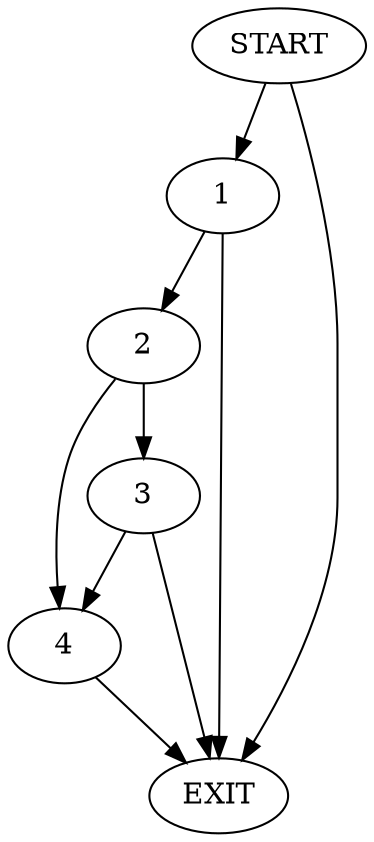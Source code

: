 digraph { 
0 [label="START"];
1;
2;
3;
4;
5[label="EXIT"];
0 -> 1;
0 -> 5;
1 -> 2;
1 -> 5;
2 -> 3;
2 -> 4;
3 -> 5;
3 -> 4;
4 -> 5;
}